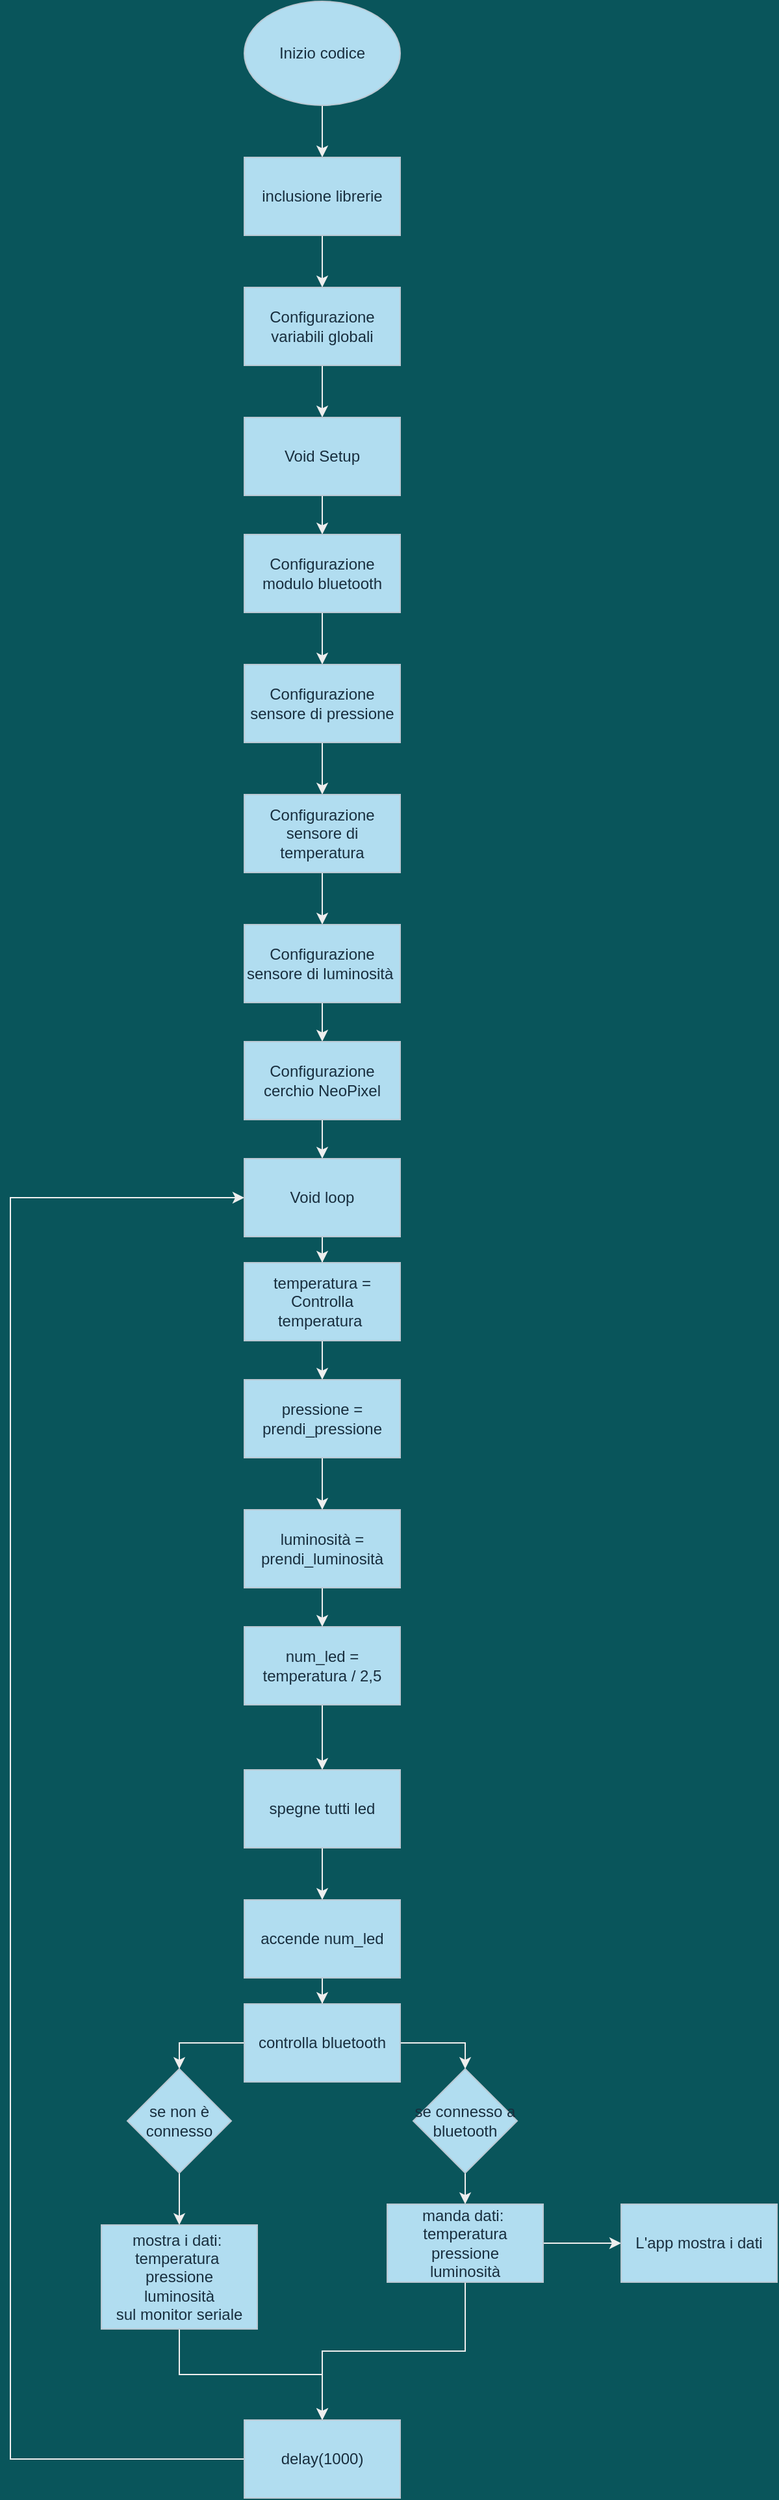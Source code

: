<mxfile version="14.6.13" type="device"><diagram id="2nnWWA23478Xo0MuYvTI" name="Page-1"><mxGraphModel dx="1365" dy="724" grid="1" gridSize="10" guides="1" tooltips="1" connect="1" arrows="1" fold="1" page="1" pageScale="1" pageWidth="827" pageHeight="1169" background="#09555B" math="0" shadow="0"><root><mxCell id="0"/><mxCell id="1" parent="0"/><mxCell id="hi5sqRFL78yMpqJNlgAE-14" style="edgeStyle=orthogonalEdgeStyle;rounded=0;orthogonalLoop=1;jettySize=auto;html=1;entryX=0.5;entryY=0;entryDx=0;entryDy=0;strokeColor=#EEEEEE;fontColor=#FFFFFF;labelBackgroundColor=#09555B;" edge="1" parent="1" source="hi5sqRFL78yMpqJNlgAE-1" target="hi5sqRFL78yMpqJNlgAE-5"><mxGeometry relative="1" as="geometry"/></mxCell><mxCell id="hi5sqRFL78yMpqJNlgAE-1" value="Configurazione variabili globali" style="rounded=0;whiteSpace=wrap;html=1;fillColor=#B1DDF0;strokeColor=#BAC8D3;fontColor=#182E3E;" vertex="1" parent="1"><mxGeometry x="380" y="220" width="120" height="60" as="geometry"/></mxCell><mxCell id="hi5sqRFL78yMpqJNlgAE-12" style="edgeStyle=orthogonalEdgeStyle;rounded=0;orthogonalLoop=1;jettySize=auto;html=1;entryX=0.5;entryY=0;entryDx=0;entryDy=0;strokeColor=#EEEEEE;fontColor=#FFFFFF;labelBackgroundColor=#09555B;" edge="1" parent="1" source="hi5sqRFL78yMpqJNlgAE-2" target="hi5sqRFL78yMpqJNlgAE-10"><mxGeometry relative="1" as="geometry"/></mxCell><mxCell id="hi5sqRFL78yMpqJNlgAE-2" value="Inizio codice" style="ellipse;whiteSpace=wrap;html=1;fillColor=#B1DDF0;strokeColor=#BAC8D3;fontColor=#182E3E;" vertex="1" parent="1"><mxGeometry x="380" width="120" height="80" as="geometry"/></mxCell><mxCell id="hi5sqRFL78yMpqJNlgAE-15" style="edgeStyle=orthogonalEdgeStyle;rounded=0;orthogonalLoop=1;jettySize=auto;html=1;entryX=0.5;entryY=0;entryDx=0;entryDy=0;strokeColor=#EEEEEE;fontColor=#FFFFFF;labelBackgroundColor=#09555B;" edge="1" parent="1" source="hi5sqRFL78yMpqJNlgAE-5" target="hi5sqRFL78yMpqJNlgAE-7"><mxGeometry relative="1" as="geometry"/></mxCell><mxCell id="hi5sqRFL78yMpqJNlgAE-5" value="Void Setup" style="rounded=0;whiteSpace=wrap;html=1;fillColor=#B1DDF0;strokeColor=#BAC8D3;fontColor=#182E3E;" vertex="1" parent="1"><mxGeometry x="380" y="320" width="120" height="60" as="geometry"/></mxCell><mxCell id="hi5sqRFL78yMpqJNlgAE-17" style="edgeStyle=orthogonalEdgeStyle;rounded=0;orthogonalLoop=1;jettySize=auto;html=1;entryX=0.5;entryY=0;entryDx=0;entryDy=0;strokeColor=#EEEEEE;fontColor=#FFFFFF;labelBackgroundColor=#09555B;" edge="1" parent="1" source="hi5sqRFL78yMpqJNlgAE-7" target="hi5sqRFL78yMpqJNlgAE-16"><mxGeometry relative="1" as="geometry"/></mxCell><mxCell id="hi5sqRFL78yMpqJNlgAE-7" value="Configurazione modulo bluetooth" style="rounded=0;whiteSpace=wrap;html=1;fillColor=#B1DDF0;strokeColor=#BAC8D3;fontColor=#182E3E;" vertex="1" parent="1"><mxGeometry x="380" y="410" width="120" height="60" as="geometry"/></mxCell><mxCell id="hi5sqRFL78yMpqJNlgAE-13" style="edgeStyle=orthogonalEdgeStyle;rounded=0;orthogonalLoop=1;jettySize=auto;html=1;entryX=0.5;entryY=0;entryDx=0;entryDy=0;strokeColor=#EEEEEE;fontColor=#FFFFFF;labelBackgroundColor=#09555B;" edge="1" parent="1" source="hi5sqRFL78yMpqJNlgAE-10" target="hi5sqRFL78yMpqJNlgAE-1"><mxGeometry relative="1" as="geometry"/></mxCell><mxCell id="hi5sqRFL78yMpqJNlgAE-10" value="inclusione librerie" style="rounded=0;whiteSpace=wrap;html=1;fillColor=#B1DDF0;strokeColor=#BAC8D3;fontColor=#182E3E;" vertex="1" parent="1"><mxGeometry x="380" y="120" width="120" height="60" as="geometry"/></mxCell><mxCell id="hi5sqRFL78yMpqJNlgAE-18" style="edgeStyle=orthogonalEdgeStyle;rounded=0;orthogonalLoop=1;jettySize=auto;html=1;strokeColor=#EEEEEE;fontColor=#FFFFFF;labelBackgroundColor=#09555B;" edge="1" parent="1" source="hi5sqRFL78yMpqJNlgAE-16"><mxGeometry relative="1" as="geometry"><mxPoint x="440" y="610" as="targetPoint"/></mxGeometry></mxCell><mxCell id="hi5sqRFL78yMpqJNlgAE-16" value="Configurazione sensore di pressione" style="rounded=0;whiteSpace=wrap;html=1;fillColor=#B1DDF0;strokeColor=#BAC8D3;fontColor=#182E3E;" vertex="1" parent="1"><mxGeometry x="380" y="510" width="120" height="60" as="geometry"/></mxCell><mxCell id="hi5sqRFL78yMpqJNlgAE-22" style="edgeStyle=orthogonalEdgeStyle;rounded=0;orthogonalLoop=1;jettySize=auto;html=1;entryX=0.5;entryY=0;entryDx=0;entryDy=0;strokeColor=#EEEEEE;fontColor=#FFFFFF;labelBackgroundColor=#09555B;" edge="1" parent="1" source="hi5sqRFL78yMpqJNlgAE-19" target="hi5sqRFL78yMpqJNlgAE-20"><mxGeometry relative="1" as="geometry"/></mxCell><mxCell id="hi5sqRFL78yMpqJNlgAE-19" value="Configurazione sensore di temperatura" style="rounded=0;whiteSpace=wrap;html=1;fillColor=#B1DDF0;strokeColor=#BAC8D3;fontColor=#182E3E;" vertex="1" parent="1"><mxGeometry x="380" y="610" width="120" height="60" as="geometry"/></mxCell><mxCell id="hi5sqRFL78yMpqJNlgAE-24" style="edgeStyle=orthogonalEdgeStyle;rounded=0;orthogonalLoop=1;jettySize=auto;html=1;entryX=0.5;entryY=0;entryDx=0;entryDy=0;strokeColor=#EEEEEE;fontColor=#FFFFFF;labelBackgroundColor=#09555B;" edge="1" parent="1" source="hi5sqRFL78yMpqJNlgAE-20" target="hi5sqRFL78yMpqJNlgAE-23"><mxGeometry relative="1" as="geometry"/></mxCell><mxCell id="hi5sqRFL78yMpqJNlgAE-20" value="Configurazione sensore di luminosità&amp;nbsp;" style="rounded=0;whiteSpace=wrap;html=1;fillColor=#B1DDF0;strokeColor=#BAC8D3;fontColor=#182E3E;" vertex="1" parent="1"><mxGeometry x="380" y="710" width="120" height="60" as="geometry"/></mxCell><mxCell id="hi5sqRFL78yMpqJNlgAE-26" style="edgeStyle=orthogonalEdgeStyle;rounded=0;orthogonalLoop=1;jettySize=auto;html=1;strokeColor=#EEEEEE;fontColor=#FFFFFF;labelBackgroundColor=#09555B;" edge="1" parent="1" source="hi5sqRFL78yMpqJNlgAE-23" target="hi5sqRFL78yMpqJNlgAE-25"><mxGeometry relative="1" as="geometry"/></mxCell><mxCell id="hi5sqRFL78yMpqJNlgAE-23" value="Configurazione cerchio NeoPixel" style="rounded=0;whiteSpace=wrap;html=1;fillColor=#B1DDF0;strokeColor=#BAC8D3;fontColor=#182E3E;" vertex="1" parent="1"><mxGeometry x="380" y="800" width="120" height="60" as="geometry"/></mxCell><mxCell id="hi5sqRFL78yMpqJNlgAE-30" style="edgeStyle=orthogonalEdgeStyle;rounded=0;orthogonalLoop=1;jettySize=auto;html=1;entryX=0.5;entryY=0;entryDx=0;entryDy=0;strokeColor=#EEEEEE;fontColor=#FFFFFF;labelBackgroundColor=#09555B;" edge="1" parent="1" source="hi5sqRFL78yMpqJNlgAE-25" target="hi5sqRFL78yMpqJNlgAE-27"><mxGeometry relative="1" as="geometry"/></mxCell><mxCell id="hi5sqRFL78yMpqJNlgAE-25" value="Void loop" style="rounded=0;whiteSpace=wrap;html=1;fillColor=#B1DDF0;strokeColor=#BAC8D3;fontColor=#182E3E;" vertex="1" parent="1"><mxGeometry x="380" y="890" width="120" height="60" as="geometry"/></mxCell><mxCell id="hi5sqRFL78yMpqJNlgAE-29" style="edgeStyle=orthogonalEdgeStyle;rounded=0;orthogonalLoop=1;jettySize=auto;html=1;entryX=0.5;entryY=0;entryDx=0;entryDy=0;strokeColor=#EEEEEE;fontColor=#FFFFFF;labelBackgroundColor=#09555B;" edge="1" parent="1" source="hi5sqRFL78yMpqJNlgAE-27"><mxGeometry relative="1" as="geometry"><mxPoint x="440" y="1060" as="targetPoint"/></mxGeometry></mxCell><mxCell id="hi5sqRFL78yMpqJNlgAE-27" value="temperatura = Controlla temperatura&amp;nbsp;" style="rounded=0;whiteSpace=wrap;html=1;fillColor=#B1DDF0;strokeColor=#BAC8D3;fontColor=#182E3E;" vertex="1" parent="1"><mxGeometry x="380" y="970" width="120" height="60" as="geometry"/></mxCell><mxCell id="hi5sqRFL78yMpqJNlgAE-34" style="edgeStyle=orthogonalEdgeStyle;rounded=0;orthogonalLoop=1;jettySize=auto;html=1;strokeColor=#EEEEEE;fontColor=#FFFFFF;labelBackgroundColor=#09555B;" edge="1" parent="1" source="hi5sqRFL78yMpqJNlgAE-35" target="hi5sqRFL78yMpqJNlgAE-37"><mxGeometry relative="1" as="geometry"><mxPoint x="440" y="1370" as="targetPoint"/></mxGeometry></mxCell><mxCell id="hi5sqRFL78yMpqJNlgAE-35" value="num_led = temperatura / 2,5" style="rounded=0;whiteSpace=wrap;html=1;fillColor=#B1DDF0;strokeColor=#BAC8D3;fontColor=#182E3E;" vertex="1" parent="1"><mxGeometry x="380" y="1250" width="120" height="60" as="geometry"/></mxCell><mxCell id="hi5sqRFL78yMpqJNlgAE-36" style="edgeStyle=orthogonalEdgeStyle;rounded=0;orthogonalLoop=1;jettySize=auto;html=1;entryX=0.5;entryY=0;entryDx=0;entryDy=0;strokeColor=#EEEEEE;fontColor=#FFFFFF;labelBackgroundColor=#09555B;" edge="1" parent="1" source="hi5sqRFL78yMpqJNlgAE-37" target="hi5sqRFL78yMpqJNlgAE-39"><mxGeometry relative="1" as="geometry"/></mxCell><mxCell id="hi5sqRFL78yMpqJNlgAE-37" value="spegne tutti led" style="rounded=0;whiteSpace=wrap;html=1;fillColor=#B1DDF0;strokeColor=#BAC8D3;fontColor=#182E3E;" vertex="1" parent="1"><mxGeometry x="380" y="1360" width="120" height="60" as="geometry"/></mxCell><mxCell id="hi5sqRFL78yMpqJNlgAE-62" style="edgeStyle=orthogonalEdgeStyle;rounded=0;orthogonalLoop=1;jettySize=auto;html=1;strokeColor=#EEEEEE;fontColor=#FFFFFF;labelBackgroundColor=#09555B;" edge="1" parent="1" source="hi5sqRFL78yMpqJNlgAE-39" target="hi5sqRFL78yMpqJNlgAE-63"><mxGeometry relative="1" as="geometry"><mxPoint x="440" y="1570" as="targetPoint"/></mxGeometry></mxCell><mxCell id="hi5sqRFL78yMpqJNlgAE-39" value="accende num_led" style="rounded=0;whiteSpace=wrap;html=1;fillColor=#B1DDF0;strokeColor=#BAC8D3;fontColor=#182E3E;" vertex="1" parent="1"><mxGeometry x="380" y="1460" width="120" height="60" as="geometry"/></mxCell><mxCell id="hi5sqRFL78yMpqJNlgAE-42" style="edgeStyle=orthogonalEdgeStyle;rounded=0;orthogonalLoop=1;jettySize=auto;html=1;strokeColor=#EEEEEE;fontColor=#FFFFFF;labelBackgroundColor=#09555B;" edge="1" parent="1" source="hi5sqRFL78yMpqJNlgAE-40"><mxGeometry relative="1" as="geometry"><mxPoint x="440" y="1160" as="targetPoint"/></mxGeometry></mxCell><mxCell id="hi5sqRFL78yMpqJNlgAE-40" value="pressione = prendi_pressione" style="rounded=0;whiteSpace=wrap;html=1;fillColor=#B1DDF0;strokeColor=#BAC8D3;fontColor=#182E3E;" vertex="1" parent="1"><mxGeometry x="380" y="1060" width="120" height="60" as="geometry"/></mxCell><mxCell id="hi5sqRFL78yMpqJNlgAE-44" style="edgeStyle=orthogonalEdgeStyle;rounded=0;orthogonalLoop=1;jettySize=auto;html=1;strokeColor=#EEEEEE;fontColor=#FFFFFF;labelBackgroundColor=#09555B;" edge="1" parent="1" source="hi5sqRFL78yMpqJNlgAE-43" target="hi5sqRFL78yMpqJNlgAE-35"><mxGeometry relative="1" as="geometry"/></mxCell><mxCell id="hi5sqRFL78yMpqJNlgAE-43" value="luminosità = prendi_luminosità" style="rounded=0;whiteSpace=wrap;html=1;fillColor=#B1DDF0;strokeColor=#BAC8D3;fontColor=#182E3E;" vertex="1" parent="1"><mxGeometry x="380" y="1160" width="120" height="60" as="geometry"/></mxCell><mxCell id="hi5sqRFL78yMpqJNlgAE-51" style="edgeStyle=orthogonalEdgeStyle;rounded=0;orthogonalLoop=1;jettySize=auto;html=1;strokeColor=#EEEEEE;fontColor=#FFFFFF;labelBackgroundColor=#09555B;" edge="1" parent="1" source="hi5sqRFL78yMpqJNlgAE-48" target="hi5sqRFL78yMpqJNlgAE-52"><mxGeometry relative="1" as="geometry"><mxPoint x="550" y="1720" as="targetPoint"/></mxGeometry></mxCell><mxCell id="hi5sqRFL78yMpqJNlgAE-48" value="se connesso a bluetooth" style="rhombus;whiteSpace=wrap;html=1;fillColor=#B1DDF0;strokeColor=#BAC8D3;fontColor=#182E3E;" vertex="1" parent="1"><mxGeometry x="510" y="1590" width="80" height="80" as="geometry"/></mxCell><mxCell id="hi5sqRFL78yMpqJNlgAE-56" style="edgeStyle=orthogonalEdgeStyle;rounded=0;orthogonalLoop=1;jettySize=auto;html=1;strokeColor=#EEEEEE;fontColor=#FFFFFF;labelBackgroundColor=#09555B;" edge="1" parent="1" source="hi5sqRFL78yMpqJNlgAE-50" target="hi5sqRFL78yMpqJNlgAE-57"><mxGeometry relative="1" as="geometry"><mxPoint x="330" y="1710" as="targetPoint"/></mxGeometry></mxCell><mxCell id="hi5sqRFL78yMpqJNlgAE-50" value="se non è connesso" style="rhombus;whiteSpace=wrap;html=1;fillColor=#B1DDF0;strokeColor=#BAC8D3;fontColor=#182E3E;" vertex="1" parent="1"><mxGeometry x="290" y="1590" width="80" height="80" as="geometry"/></mxCell><mxCell id="hi5sqRFL78yMpqJNlgAE-53" style="edgeStyle=orthogonalEdgeStyle;rounded=0;orthogonalLoop=1;jettySize=auto;html=1;strokeColor=#EEEEEE;fontColor=#FFFFFF;labelBackgroundColor=#09555B;" edge="1" parent="1" source="hi5sqRFL78yMpqJNlgAE-52" target="hi5sqRFL78yMpqJNlgAE-54"><mxGeometry relative="1" as="geometry"><mxPoint x="670" y="1724" as="targetPoint"/></mxGeometry></mxCell><mxCell id="hi5sqRFL78yMpqJNlgAE-60" style="edgeStyle=orthogonalEdgeStyle;rounded=0;orthogonalLoop=1;jettySize=auto;html=1;entryX=0.5;entryY=0;entryDx=0;entryDy=0;strokeColor=#EEEEEE;fontColor=#FFFFFF;labelBackgroundColor=#09555B;" edge="1" parent="1" source="hi5sqRFL78yMpqJNlgAE-52" target="hi5sqRFL78yMpqJNlgAE-58"><mxGeometry relative="1" as="geometry"/></mxCell><mxCell id="hi5sqRFL78yMpqJNlgAE-52" value="manda dati:&amp;nbsp;&lt;br&gt;temperatura&lt;br&gt;pressione&lt;br&gt;luminosità" style="rounded=0;whiteSpace=wrap;html=1;fillColor=#B1DDF0;strokeColor=#BAC8D3;fontColor=#182E3E;" vertex="1" parent="1"><mxGeometry x="490" y="1694" width="120" height="60" as="geometry"/></mxCell><mxCell id="hi5sqRFL78yMpqJNlgAE-54" value="L'app mostra i dati" style="rounded=0;whiteSpace=wrap;html=1;fillColor=#B1DDF0;strokeColor=#BAC8D3;fontColor=#182E3E;" vertex="1" parent="1"><mxGeometry x="670" y="1694" width="120" height="60" as="geometry"/></mxCell><mxCell id="hi5sqRFL78yMpqJNlgAE-59" style="edgeStyle=orthogonalEdgeStyle;rounded=0;orthogonalLoop=1;jettySize=auto;html=1;strokeColor=#EEEEEE;fontColor=#FFFFFF;labelBackgroundColor=#09555B;" edge="1" parent="1" source="hi5sqRFL78yMpqJNlgAE-57" target="hi5sqRFL78yMpqJNlgAE-58"><mxGeometry relative="1" as="geometry"/></mxCell><mxCell id="hi5sqRFL78yMpqJNlgAE-57" value="mostra i dati:&amp;nbsp;&lt;br&gt;temperatura&amp;nbsp;&lt;br&gt;pressione&lt;br&gt;luminosità&lt;br&gt;sul monitor seriale" style="rounded=0;whiteSpace=wrap;html=1;fillColor=#B1DDF0;strokeColor=#BAC8D3;fontColor=#182E3E;" vertex="1" parent="1"><mxGeometry x="270" y="1710" width="120" height="80" as="geometry"/></mxCell><mxCell id="hi5sqRFL78yMpqJNlgAE-61" style="edgeStyle=orthogonalEdgeStyle;rounded=0;orthogonalLoop=1;jettySize=auto;html=1;entryX=0;entryY=0.5;entryDx=0;entryDy=0;strokeColor=#EEEEEE;fontColor=#FFFFFF;labelBackgroundColor=#09555B;" edge="1" parent="1" source="hi5sqRFL78yMpqJNlgAE-58" target="hi5sqRFL78yMpqJNlgAE-25"><mxGeometry relative="1" as="geometry"><Array as="points"><mxPoint x="200" y="1890"/><mxPoint x="200" y="920"/></Array></mxGeometry></mxCell><mxCell id="hi5sqRFL78yMpqJNlgAE-58" value="delay(1000)" style="rounded=0;whiteSpace=wrap;html=1;fillColor=#B1DDF0;strokeColor=#BAC8D3;fontColor=#182E3E;" vertex="1" parent="1"><mxGeometry x="380" y="1860" width="120" height="60" as="geometry"/></mxCell><mxCell id="hi5sqRFL78yMpqJNlgAE-64" style="edgeStyle=orthogonalEdgeStyle;rounded=0;orthogonalLoop=1;jettySize=auto;html=1;entryX=0.5;entryY=0;entryDx=0;entryDy=0;strokeColor=#EEEEEE;fontColor=#FFFFFF;labelBackgroundColor=#09555B;" edge="1" parent="1" source="hi5sqRFL78yMpqJNlgAE-63" target="hi5sqRFL78yMpqJNlgAE-48"><mxGeometry relative="1" as="geometry"/></mxCell><mxCell id="hi5sqRFL78yMpqJNlgAE-65" style="edgeStyle=orthogonalEdgeStyle;rounded=0;orthogonalLoop=1;jettySize=auto;html=1;entryX=0.5;entryY=0;entryDx=0;entryDy=0;strokeColor=#EEEEEE;fontColor=#FFFFFF;labelBackgroundColor=#09555B;" edge="1" parent="1" source="hi5sqRFL78yMpqJNlgAE-63" target="hi5sqRFL78yMpqJNlgAE-50"><mxGeometry relative="1" as="geometry"/></mxCell><mxCell id="hi5sqRFL78yMpqJNlgAE-63" value="controlla bluetooth" style="rounded=0;whiteSpace=wrap;html=1;fillColor=#B1DDF0;strokeColor=#BAC8D3;fontColor=#182E3E;" vertex="1" parent="1"><mxGeometry x="380" y="1540" width="120" height="60" as="geometry"/></mxCell></root></mxGraphModel></diagram></mxfile>